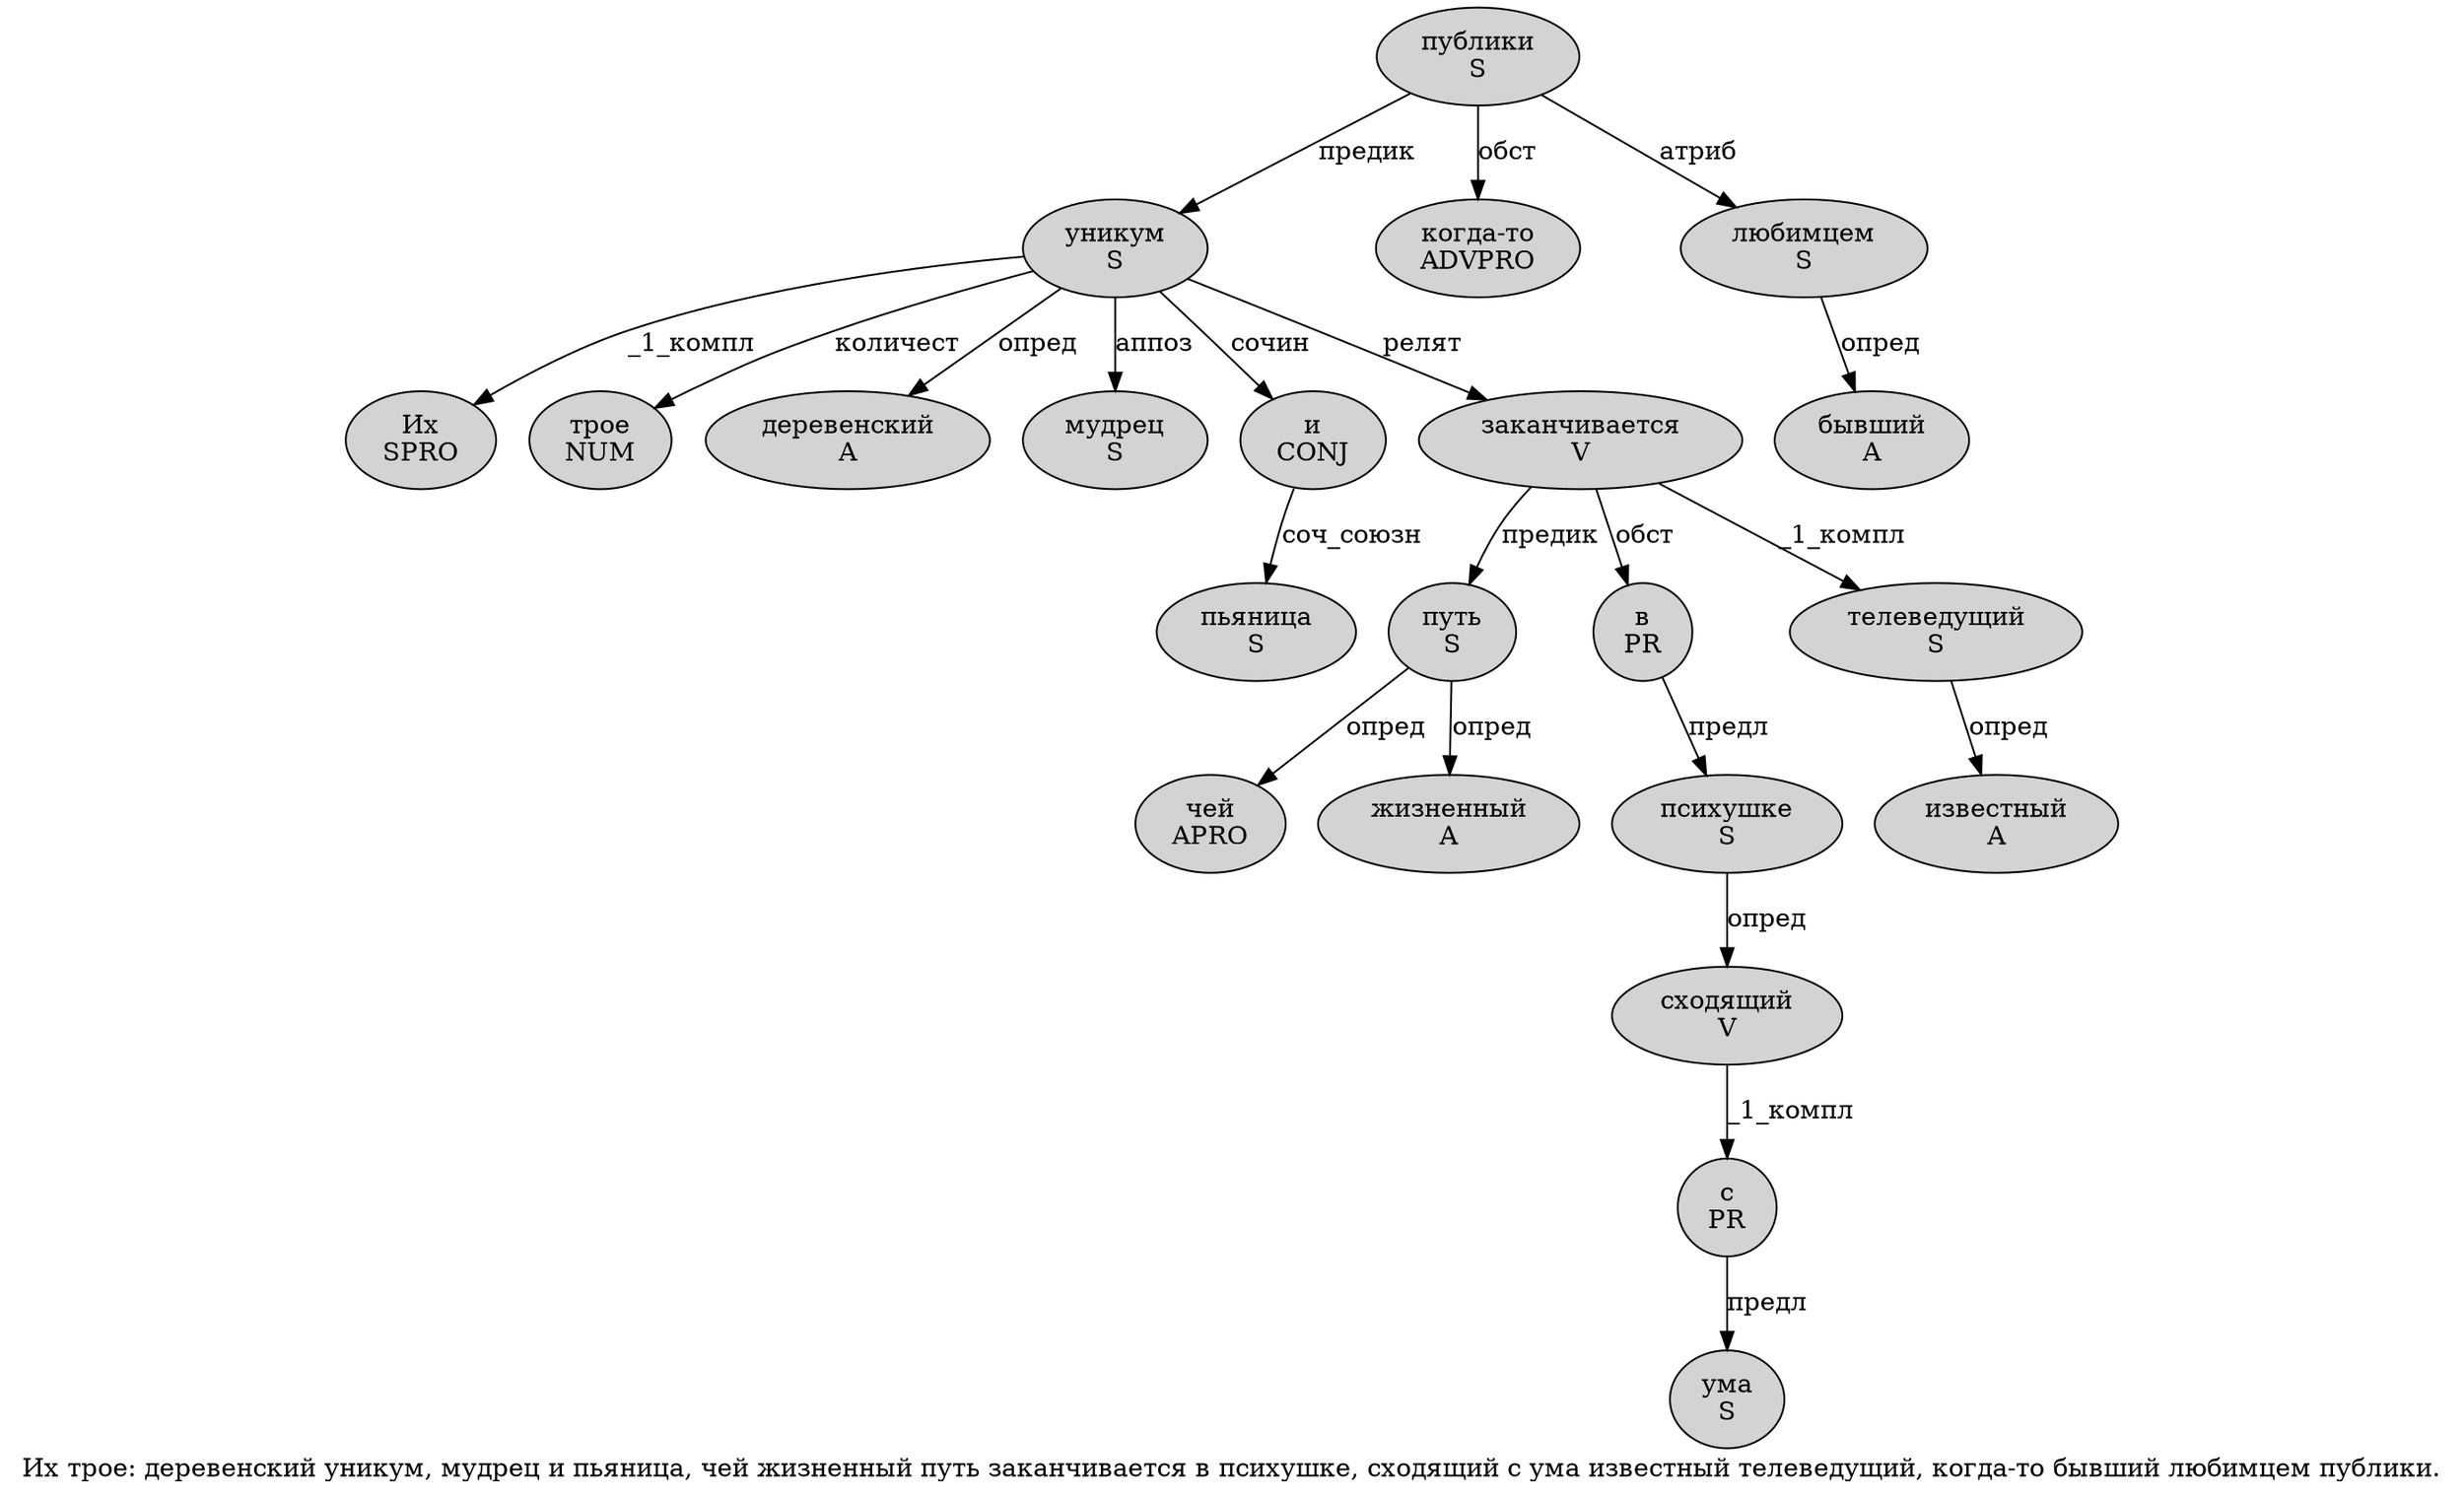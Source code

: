 digraph SENTENCE_39 {
	graph [label="Их трое: деревенский уникум, мудрец и пьяница, чей жизненный путь заканчивается в психушке, сходящий с ума известный телеведущий, когда-то бывший любимцем публики."]
	node [style=filled]
		0 [label="Их
SPRO" color="" fillcolor=lightgray penwidth=1 shape=ellipse]
		1 [label="трое
NUM" color="" fillcolor=lightgray penwidth=1 shape=ellipse]
		3 [label="деревенский
A" color="" fillcolor=lightgray penwidth=1 shape=ellipse]
		4 [label="уникум
S" color="" fillcolor=lightgray penwidth=1 shape=ellipse]
		6 [label="мудрец
S" color="" fillcolor=lightgray penwidth=1 shape=ellipse]
		7 [label="и
CONJ" color="" fillcolor=lightgray penwidth=1 shape=ellipse]
		8 [label="пьяница
S" color="" fillcolor=lightgray penwidth=1 shape=ellipse]
		10 [label="чей
APRO" color="" fillcolor=lightgray penwidth=1 shape=ellipse]
		11 [label="жизненный
A" color="" fillcolor=lightgray penwidth=1 shape=ellipse]
		12 [label="путь
S" color="" fillcolor=lightgray penwidth=1 shape=ellipse]
		13 [label="заканчивается
V" color="" fillcolor=lightgray penwidth=1 shape=ellipse]
		14 [label="в
PR" color="" fillcolor=lightgray penwidth=1 shape=ellipse]
		15 [label="психушке
S" color="" fillcolor=lightgray penwidth=1 shape=ellipse]
		17 [label="сходящий
V" color="" fillcolor=lightgray penwidth=1 shape=ellipse]
		18 [label="с
PR" color="" fillcolor=lightgray penwidth=1 shape=ellipse]
		19 [label="ума
S" color="" fillcolor=lightgray penwidth=1 shape=ellipse]
		20 [label="известный
A" color="" fillcolor=lightgray penwidth=1 shape=ellipse]
		21 [label="телеведущий
S" color="" fillcolor=lightgray penwidth=1 shape=ellipse]
		23 [label="когда-то
ADVPRO" color="" fillcolor=lightgray penwidth=1 shape=ellipse]
		24 [label="бывший
A" color="" fillcolor=lightgray penwidth=1 shape=ellipse]
		25 [label="любимцем
S" color="" fillcolor=lightgray penwidth=1 shape=ellipse]
		26 [label="публики
S" color="" fillcolor=lightgray penwidth=1 shape=ellipse]
			7 -> 8 [label="соч_союзн"]
			13 -> 12 [label="предик"]
			13 -> 14 [label="обст"]
			13 -> 21 [label="_1_компл"]
			12 -> 10 [label="опред"]
			12 -> 11 [label="опред"]
			25 -> 24 [label="опред"]
			21 -> 20 [label="опред"]
			17 -> 18 [label="_1_компл"]
			18 -> 19 [label="предл"]
			14 -> 15 [label="предл"]
			15 -> 17 [label="опред"]
			4 -> 0 [label="_1_компл"]
			4 -> 1 [label="количест"]
			4 -> 3 [label="опред"]
			4 -> 6 [label="аппоз"]
			4 -> 7 [label="сочин"]
			4 -> 13 [label="релят"]
			26 -> 4 [label="предик"]
			26 -> 23 [label="обст"]
			26 -> 25 [label="атриб"]
}